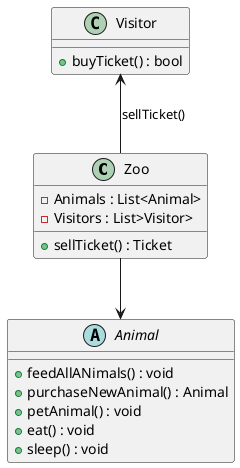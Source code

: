 @startuml

class Zoo{
    -Animals : List<Animal>
    -Visitors : List>Visitor>
    +sellTicket() : Ticket
}

class Visitor{
    +buyTicket() : bool
}

abstract class Animal{
    +feedAllANimals() : void
    +purchaseNewAnimal() : Animal
    +petAnimal() : void
    +eat() : void
    +sleep() : void
}

Zoo --> Animal
Visitor <-- Zoo : sellTicket()

@enduml